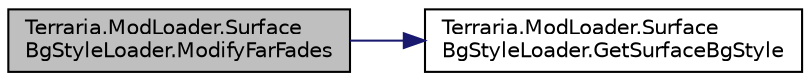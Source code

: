 digraph "Terraria.ModLoader.SurfaceBgStyleLoader.ModifyFarFades"
{
 // LATEX_PDF_SIZE
  edge [fontname="Helvetica",fontsize="10",labelfontname="Helvetica",labelfontsize="10"];
  node [fontname="Helvetica",fontsize="10",shape=record];
  rankdir="LR";
  Node1 [label="Terraria.ModLoader.Surface\lBgStyleLoader.ModifyFarFades",height=0.2,width=0.4,color="black", fillcolor="grey75", style="filled", fontcolor="black",tooltip=" "];
  Node1 -> Node2 [color="midnightblue",fontsize="10",style="solid",fontname="Helvetica"];
  Node2 [label="Terraria.ModLoader.Surface\lBgStyleLoader.GetSurfaceBgStyle",height=0.2,width=0.4,color="black", fillcolor="white", style="filled",URL="$class_terraria_1_1_mod_loader_1_1_surface_bg_style_loader.html#aa764a50ec9347f186eaa6be90a1d48af",tooltip="Returns the ModSurfaceBgStyle object with the given ID."];
}
